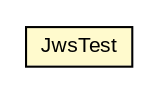 #!/usr/local/bin/dot
#
# Class diagram 
# Generated by UMLGraph version R5_6-24-gf6e263 (http://www.umlgraph.org/)
#

digraph G {
	edge [fontname="arial",fontsize=10,labelfontname="arial",labelfontsize=10];
	node [fontname="arial",fontsize=10,shape=plaintext];
	nodesep=0.25;
	ranksep=0.5;
	// net.trajano.openidconnect.crypto.test.JwsTest
	c423 [label=<<table title="net.trajano.openidconnect.crypto.test.JwsTest" border="0" cellborder="1" cellspacing="0" cellpadding="2" port="p" bgcolor="lemonChiffon" href="./JwsTest.html">
		<tr><td><table border="0" cellspacing="0" cellpadding="1">
<tr><td align="center" balign="center"> JwsTest </td></tr>
		</table></td></tr>
		</table>>, URL="./JwsTest.html", fontname="arial", fontcolor="black", fontsize=10.0];
}

